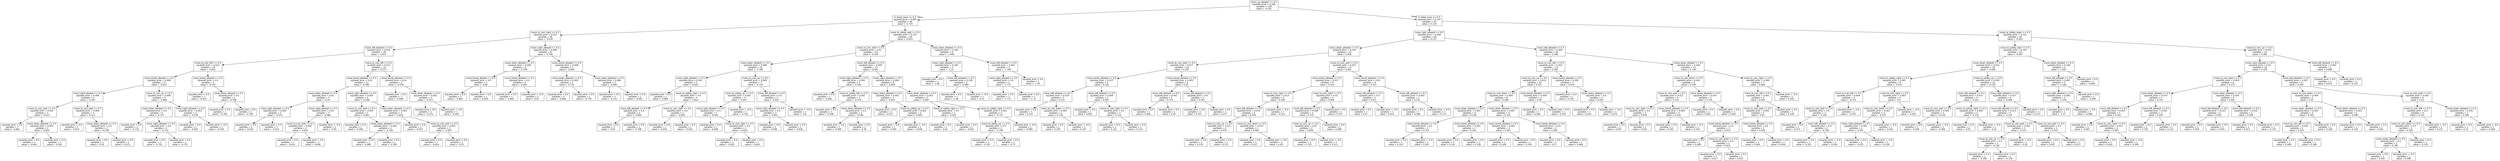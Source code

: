 digraph Tree {
node [shape=box, fontname="helvetica"] ;
edge [fontname="helvetica"] ;
0 [label="move_up_allowed <= 0.5\nsquared_error = 0.296\nsamples = 159\nvalue = -0.235"] ;
1 [label="in_blast_zone <= 0.5\nsquared_error = 0.081\nsamples = 66\nvalue = -0.733"] ;
0 -> 1 [labeldistance=2.5, labelangle=45, headlabel="True"] ;
2 [label="move_to_coin_right <= 0.5\nsquared_error = 0.014\nsamples = 36\nvalue = -0.634"] ;
1 -> 2 ;
3 [label="move_left_allowed <= 0.5\nsquared_error = 0.014\nsamples = 28\nvalue = -0.613"] ;
2 -> 3 ;
4 [label="move_to_coin_left <= 0.5\nsquared_error = 0.012\nsamples = 14\nvalue = -0.652"] ;
3 -> 4 ;
5 [label="move_bomb_allowed <= 0.5\nsquared_error = 0.008\nsamples = 11\nvalue = -0.613"] ;
4 -> 5 ;
6 [label="move_right_allowed <= 0.5\nsquared_error = 0.006\nsamples = 6\nvalue = -0.567"] ;
5 -> 6 ;
7 [label="move_to_coin_wait <= 0.5\nsquared_error = 0.002\nsamples = 3\nvalue = -0.623"] ;
6 -> 7 ;
8 [label="squared_error = 0.0\nsamples = 1\nvalue = -0.665"] ;
7 -> 8 ;
9 [label="move_down_allowed <= 0.5\nsquared_error = 0.002\nsamples = 2\nvalue = -0.602"] ;
7 -> 9 ;
10 [label="squared_error = 0.0\nsamples = 1\nvalue = -0.644"] ;
9 -> 10 ;
11 [label="squared_error = 0.0\nsamples = 1\nvalue = -0.561"] ;
9 -> 11 ;
12 [label="move_to_coin_wait <= 0.5\nsquared_error = 0.004\nsamples = 3\nvalue = -0.511"] ;
6 -> 12 ;
13 [label="squared_error = 0.0\nsamples = 1\nvalue = -0.423"] ;
12 -> 13 ;
14 [label="move_down_allowed <= 0.5\nsquared_error = 0.0\nsamples = 2\nvalue = -0.556"] ;
12 -> 14 ;
15 [label="squared_error = 0.0\nsamples = 1\nvalue = -0.54"] ;
14 -> 15 ;
16 [label="squared_error = 0.0\nsamples = 1\nvalue = -0.571"] ;
14 -> 16 ;
17 [label="move_to_coin_up <= 0.5\nsquared_error = 0.006\nsamples = 5\nvalue = -0.668"] ;
5 -> 17 ;
18 [label="move_down_allowed <= 0.5\nsquared_error = 0.0\nsamples = 3\nvalue = -0.727"] ;
17 -> 18 ;
19 [label="squared_error = 0.0\nsamples = 1\nvalue = -0.716"] ;
18 -> 19 ;
20 [label="move_right_allowed <= 0.5\nsquared_error = 0.0\nsamples = 2\nvalue = -0.733"] ;
18 -> 20 ;
21 [label="squared_error = 0.0\nsamples = 1\nvalue = -0.735"] ;
20 -> 21 ;
22 [label="squared_error = 0.0\nsamples = 1\nvalue = -0.731"] ;
20 -> 22 ;
23 [label="move_right_allowed <= 0.5\nsquared_error = 0.001\nsamples = 2\nvalue = -0.578"] ;
17 -> 23 ;
24 [label="squared_error = 0.0\nsamples = 1\nvalue = -0.603"] ;
23 -> 24 ;
25 [label="squared_error = -0.0\nsamples = 1\nvalue = -0.554"] ;
23 -> 25 ;
26 [label="move_bomb_allowed <= 0.5\nsquared_error = 0.0\nsamples = 3\nvalue = -0.797"] ;
4 -> 26 ;
27 [label="squared_error = 0.0\nsamples = 1\nvalue = -0.814"] ;
26 -> 27 ;
28 [label="move_down_allowed <= 0.5\nsquared_error = 0.0\nsamples = 2\nvalue = -0.788"] ;
26 -> 28 ;
29 [label="squared_error = 0.0\nsamples = 1\nvalue = -0.782"] ;
28 -> 29 ;
30 [label="squared_error = 0.0\nsamples = 1\nvalue = -0.794"] ;
28 -> 30 ;
31 [label="move_to_coin_left <= 0.5\nsquared_error = 0.013\nsamples = 14\nvalue = -0.573"] ;
3 -> 31 ;
32 [label="move_bomb_allowed <= 0.5\nsquared_error = 0.01\nsamples = 11\nvalue = -0.599"] ;
31 -> 32 ;
33 [label="move_down_allowed <= 0.5\nsquared_error = 0.01\nsamples = 5\nvalue = -0.54"] ;
32 -> 33 ;
34 [label="move_right_allowed <= 0.5\nsquared_error = 0.002\nsamples = 2\nvalue = -0.472"] ;
33 -> 34 ;
35 [label="squared_error = 0.0\nsamples = 1\nvalue = -0.422"] ;
34 -> 35 ;
36 [label="squared_error = 0.0\nsamples = 1\nvalue = -0.522"] ;
34 -> 36 ;
37 [label="move_right_allowed <= 0.5\nsquared_error = 0.01\nsamples = 3\nvalue = -0.586"] ;
33 -> 37 ;
38 [label="move_to_coin_wait <= 0.5\nsquared_error = 0.002\nsamples = 2\nvalue = -0.654"] ;
37 -> 38 ;
39 [label="squared_error = 0.0\nsamples = 1\nvalue = -0.612"] ;
38 -> 39 ;
40 [label="squared_error = 0.0\nsamples = 1\nvalue = -0.696"] ;
38 -> 40 ;
41 [label="squared_error = -0.0\nsamples = 1\nvalue = -0.45"] ;
37 -> 41 ;
42 [label="move_right_allowed <= 0.5\nsquared_error = 0.005\nsamples = 6\nvalue = -0.648"] ;
32 -> 42 ;
43 [label="move_to_coin_wait <= 0.5\nsquared_error = 0.005\nsamples = 3\nvalue = -0.681"] ;
42 -> 43 ;
44 [label="squared_error = 0.0\nsamples = 1\nvalue = -0.592"] ;
43 -> 44 ;
45 [label="move_down_allowed <= 0.5\nsquared_error = 0.002\nsamples = 2\nvalue = -0.726"] ;
43 -> 45 ;
46 [label="squared_error = 0.0\nsamples = 1\nvalue = -0.683"] ;
45 -> 46 ;
47 [label="squared_error = 0.0\nsamples = 1\nvalue = -0.769"] ;
45 -> 47 ;
48 [label="move_down_allowed <= 0.5\nsquared_error = 0.003\nsamples = 3\nvalue = -0.616"] ;
42 -> 48 ;
49 [label="squared_error = 0.0\nsamples = 1\nvalue = -0.673"] ;
48 -> 49 ;
50 [label="move_to_coin_wait <= 0.5\nsquared_error = 0.001\nsamples = 2\nvalue = -0.587"] ;
48 -> 50 ;
51 [label="squared_error = 0.0\nsamples = 1\nvalue = -0.624"] ;
50 -> 51 ;
52 [label="squared_error = 0.0\nsamples = 1\nvalue = -0.55"] ;
50 -> 52 ;
53 [label="move_bomb_allowed <= 0.5\nsquared_error = 0.01\nsamples = 3\nvalue = -0.478"] ;
31 -> 53 ;
54 [label="squared_error = 0.0\nsamples = 1\nvalue = -0.608"] ;
53 -> 54 ;
55 [label="move_down_allowed <= 0.5\nsquared_error = 0.002\nsamples = 2\nvalue = -0.413"] ;
53 -> 55 ;
56 [label="squared_error = 0.0\nsamples = 1\nvalue = -0.372"] ;
55 -> 56 ;
57 [label="squared_error = -0.0\nsamples = 1\nvalue = -0.454"] ;
55 -> 57 ;
58 [label="move_right_allowed <= 0.5\nsquared_error = 0.008\nsamples = 8\nvalue = -0.706"] ;
2 -> 58 ;
59 [label="move_down_allowed <= 0.5\nsquared_error = 0.006\nsamples = 4\nvalue = -0.744"] ;
58 -> 59 ;
60 [label="move_bomb_allowed <= 0.5\nsquared_error = 0.0\nsamples = 2\nvalue = -0.82"] ;
59 -> 60 ;
61 [label="squared_error = 0.0\nsamples = 1\nvalue = -0.805"] ;
60 -> 61 ;
62 [label="squared_error = 0.0\nsamples = 1\nvalue = -0.835"] ;
60 -> 62 ;
63 [label="move_bomb_allowed <= 0.5\nsquared_error = 0.0\nsamples = 2\nvalue = -0.667"] ;
59 -> 63 ;
64 [label="squared_error = 0.0\nsamples = 1\nvalue = -0.664"] ;
63 -> 64 ;
65 [label="squared_error = -0.0\nsamples = 1\nvalue = -0.67"] ;
63 -> 65 ;
66 [label="move_bomb_allowed <= 0.5\nsquared_error = 0.008\nsamples = 4\nvalue = -0.669"] ;
58 -> 66 ;
67 [label="move_down_allowed <= 0.5\nsquared_error = 0.002\nsamples = 2\nvalue = -0.731"] ;
66 -> 67 ;
68 [label="squared_error = 0.0\nsamples = 1\nvalue = -0.684"] ;
67 -> 68 ;
69 [label="squared_error = 0.0\nsamples = 1\nvalue = -0.778"] ;
67 -> 69 ;
70 [label="move_down_allowed <= 0.5\nsquared_error = 0.006\nsamples = 2\nvalue = -0.606"] ;
66 -> 70 ;
71 [label="squared_error = 0.0\nsamples = 1\nvalue = -0.531"] ;
70 -> 71 ;
72 [label="squared_error = 0.0\nsamples = 1\nvalue = -0.681"] ;
70 -> 72 ;
73 [label="move_to_safety_wait <= 0.5\nsquared_error = 0.135\nsamples = 30\nvalue = -0.853"] ;
1 -> 73 ;
74 [label="move_to_coin_wait <= 0.5\nsquared_error = 0.01\nsamples = 24\nvalue = -0.704"] ;
73 -> 74 ;
75 [label="move_down_allowed <= 0.5\nsquared_error = 0.008\nsamples = 12\nvalue = -0.766"] ;
74 -> 75 ;
76 [label="move_right_allowed <= 0.5\nsquared_error = 0.001\nsamples = 5\nvalue = -0.825"] ;
75 -> 76 ;
77 [label="squared_error = 0.0\nsamples = 1\nvalue = -0.866"] ;
76 -> 77 ;
78 [label="move_to_safety_right <= 0.5\nsquared_error = 0.0\nsamples = 4\nvalue = -0.814"] ;
76 -> 78 ;
79 [label="move_left_allowed <= 0.5\nsquared_error = 0.0\nsamples = 2\nvalue = -0.804"] ;
78 -> 79 ;
80 [label="squared_error = 0.0\nsamples = 1\nvalue = -0.81"] ;
79 -> 80 ;
81 [label="squared_error = 0.0\nsamples = 1\nvalue = -0.798"] ;
79 -> 81 ;
82 [label="move_to_coin_right <= 0.5\nsquared_error = 0.0\nsamples = 2\nvalue = -0.825"] ;
78 -> 82 ;
83 [label="squared_error = 0.0\nsamples = 1\nvalue = -0.834"] ;
82 -> 83 ;
84 [label="squared_error = 0.0\nsamples = 1\nvalue = -0.815"] ;
82 -> 84 ;
85 [label="move_to_coin_up <= 0.5\nsquared_error = 0.009\nsamples = 7\nvalue = -0.724"] ;
75 -> 85 ;
86 [label="move_to_safety_up <= 0.5\nsquared_error = 0.002\nsamples = 4\nvalue = -0.647"] ;
85 -> 86 ;
87 [label="move_right_allowed <= 0.5\nsquared_error = 0.0\nsamples = 3\nvalue = -0.624"] ;
86 -> 87 ;
88 [label="squared_error = 0.0\nsamples = 1\nvalue = -0.606"] ;
87 -> 88 ;
89 [label="move_to_coin_right <= 0.5\nsquared_error = 0.0\nsamples = 2\nvalue = -0.633"] ;
87 -> 89 ;
90 [label="squared_error = 0.0\nsamples = 1\nvalue = -0.625"] ;
89 -> 90 ;
91 [label="squared_error = 0.0\nsamples = 1\nvalue = -0.641"] ;
89 -> 91 ;
92 [label="squared_error = -0.0\nsamples = 1\nvalue = -0.714"] ;
86 -> 92 ;
93 [label="move_left_allowed <= 0.5\nsquared_error = 0.0\nsamples = 3\nvalue = -0.827"] ;
85 -> 93 ;
94 [label="move_right_allowed <= 0.5\nsquared_error = 0.0\nsamples = 2\nvalue = -0.841"] ;
93 -> 94 ;
95 [label="squared_error = 0.0\nsamples = 1\nvalue = -0.846"] ;
94 -> 95 ;
96 [label="squared_error = 0.0\nsamples = 1\nvalue = -0.836"] ;
94 -> 96 ;
97 [label="squared_error = -0.0\nsamples = 1\nvalue = -0.8"] ;
93 -> 97 ;
98 [label="move_left_allowed <= 0.5\nsquared_error = 0.004\nsamples = 12\nvalue = -0.641"] ;
74 -> 98 ;
99 [label="move_right_allowed <= 0.5\nsquared_error = 0.001\nsamples = 4\nvalue = -0.595"] ;
98 -> 99 ;
100 [label="squared_error = 0.0\nsamples = 1\nvalue = -0.646"] ;
99 -> 100 ;
101 [label="move_to_safety_left <= 0.5\nsquared_error = 0.001\nsamples = 3\nvalue = -0.579"] ;
99 -> 101 ;
102 [label="squared_error = 0.0\nsamples = 1\nvalue = -0.548"] ;
101 -> 102 ;
103 [label="move_down_allowed <= 0.5\nsquared_error = 0.0\nsamples = 2\nvalue = -0.594"] ;
101 -> 103 ;
104 [label="squared_error = 0.0\nsamples = 1\nvalue = -0.609"] ;
103 -> 104 ;
105 [label="squared_error = 0.0\nsamples = 1\nvalue = -0.58"] ;
103 -> 105 ;
106 [label="move_right_allowed <= 0.5\nsquared_error = 0.004\nsamples = 8\nvalue = -0.664"] ;
98 -> 106 ;
107 [label="move_down_allowed <= 0.5\nsquared_error = 0.002\nsamples = 3\nvalue = -0.627"] ;
106 -> 107 ;
108 [label="squared_error = 0.0\nsamples = 1\nvalue = -0.671"] ;
107 -> 108 ;
109 [label="move_to_safety_up <= 0.5\nsquared_error = 0.002\nsamples = 2\nvalue = -0.605"] ;
107 -> 109 ;
110 [label="squared_error = 0.0\nsamples = 1\nvalue = -0.564"] ;
109 -> 110 ;
111 [label="squared_error = -0.0\nsamples = 1\nvalue = -0.646"] ;
109 -> 111 ;
112 [label="move_down_allowed <= 0.5\nsquared_error = 0.003\nsamples = 5\nvalue = -0.687"] ;
106 -> 112 ;
113 [label="move_to_safety_right <= 0.5\nsquared_error = 0.0\nsamples = 2\nvalue = -0.625"] ;
112 -> 113 ;
114 [label="squared_error = 0.0\nsamples = 1\nvalue = -0.61"] ;
113 -> 114 ;
115 [label="squared_error = 0.0\nsamples = 1\nvalue = -0.641"] ;
113 -> 115 ;
116 [label="move_to_safety_right <= 0.5\nsquared_error = 0.001\nsamples = 3\nvalue = -0.727"] ;
112 -> 116 ;
117 [label="move_to_safety_up <= 0.5\nsquared_error = 0.0\nsamples = 2\nvalue = -0.749"] ;
116 -> 117 ;
118 [label="squared_error = 0.0\nsamples = 1\nvalue = -0.767"] ;
117 -> 118 ;
119 [label="squared_error = 0.0\nsamples = 1\nvalue = -0.73"] ;
117 -> 119 ;
120 [label="squared_error = -0.0\nsamples = 1\nvalue = -0.685"] ;
116 -> 120 ;
121 [label="move_down_allowed <= 0.5\nsquared_error = 0.192\nsamples = 6\nvalue = -1.449"] ;
73 -> 121 ;
122 [label="move_right_allowed <= 0.5\nsquared_error = 0.205\nsamples = 3\nvalue = -1.15"] ;
121 -> 122 ;
123 [label="squared_error = 0.0\nsamples = 1\nvalue = -1.48"] ;
122 -> 123 ;
124 [label="move_left_allowed <= 0.5\nsquared_error = 0.226\nsamples = 2\nvalue = -0.985"] ;
122 -> 124 ;
125 [label="squared_error = 0.0\nsamples = 1\nvalue = -1.46"] ;
124 -> 125 ;
126 [label="squared_error = -0.0\nsamples = 1\nvalue = -0.51"] ;
124 -> 126 ;
127 [label="move_left_allowed <= 0.5\nsquared_error = 0.001\nsamples = 3\nvalue = -1.748"] ;
121 -> 127 ;
128 [label="move_right_allowed <= 0.5\nsquared_error = 0.0\nsamples = 2\nvalue = -1.731"] ;
127 -> 128 ;
129 [label="squared_error = 0.0\nsamples = 1\nvalue = -1.713"] ;
128 -> 129 ;
130 [label="squared_error = 0.0\nsamples = 1\nvalue = -1.75"] ;
128 -> 130 ;
131 [label="squared_error = 0.0\nsamples = 1\nvalue = -1.78"] ;
127 -> 131 ;
132 [label="in_blast_zone <= 0.5\nsquared_error = 0.147\nsamples = 93\nvalue = 0.119"] ;
0 -> 132 [labeldistance=2.5, labelangle=-45, headlabel="False"] ;
133 [label="move_right_allowed <= 0.5\nsquared_error = 0.038\nsamples = 49\nvalue = 0.272"] ;
132 -> 133 ;
134 [label="move_down_allowed <= 0.5\nsquared_error = 0.034\nsamples = 23\nvalue = 0.358"] ;
133 -> 134 ;
135 [label="move_to_coin_wait <= 0.5\nsquared_error = 0.017\nsamples = 10\nvalue = 0.225"] ;
134 -> 135 ;
136 [label="move_bomb_allowed <= 0.5\nsquared_error = 0.017\nsamples = 6\nvalue = 0.162"] ;
135 -> 136 ;
137 [label="move_left_allowed <= 0.5\nsquared_error = 0.019\nsamples = 3\nvalue = 0.233"] ;
136 -> 137 ;
138 [label="squared_error = 0.0\nsamples = 1\nvalue = 0.427"] ;
137 -> 138 ;
139 [label="move_to_coin_down <= 0.5\nsquared_error = 0.001\nsamples = 2\nvalue = 0.136"] ;
137 -> 139 ;
140 [label="squared_error = 0.0\nsamples = 1\nvalue = 0.105"] ;
139 -> 140 ;
141 [label="squared_error = -0.0\nsamples = 1\nvalue = 0.167"] ;
139 -> 141 ;
142 [label="move_left_allowed <= 0.5\nsquared_error = 0.004\nsamples = 3\nvalue = 0.092"] ;
136 -> 142 ;
143 [label="squared_error = 0.0\nsamples = 1\nvalue = 0.005"] ;
142 -> 143 ;
144 [label="move_to_coin_right <= 0.5\nsquared_error = 0.0\nsamples = 2\nvalue = 0.135"] ;
142 -> 144 ;
145 [label="squared_error = 0.0\nsamples = 1\nvalue = 0.151"] ;
144 -> 145 ;
146 [label="squared_error = 0.0\nsamples = 1\nvalue = 0.119"] ;
144 -> 146 ;
147 [label="move_bomb_allowed <= 0.5\nsquared_error = 0.003\nsamples = 4\nvalue = 0.32"] ;
135 -> 147 ;
148 [label="move_left_allowed <= 0.5\nsquared_error = 0.001\nsamples = 2\nvalue = 0.373"] ;
147 -> 148 ;
149 [label="squared_error = 0.0\nsamples = 1\nvalue = 0.406"] ;
148 -> 149 ;
150 [label="squared_error = 0.0\nsamples = 1\nvalue = 0.34"] ;
148 -> 150 ;
151 [label="move_left_allowed <= 0.5\nsquared_error = 0.0\nsamples = 2\nvalue = 0.267"] ;
147 -> 151 ;
152 [label="squared_error = 0.0\nsamples = 1\nvalue = 0.257"] ;
151 -> 152 ;
153 [label="squared_error = 0.0\nsamples = 1\nvalue = 0.277"] ;
151 -> 153 ;
154 [label="move_to_coin_wait <= 0.5\nsquared_error = 0.023\nsamples = 13\nvalue = 0.461"] ;
134 -> 154 ;
155 [label="move_bomb_allowed <= 0.5\nsquared_error = 0.017\nsamples = 9\nvalue = 0.523"] ;
154 -> 155 ;
156 [label="move_to_coin_right <= 0.5\nsquared_error = 0.013\nsamples = 5\nvalue = 0.456"] ;
155 -> 156 ;
157 [label="move_left_allowed <= 0.5\nsquared_error = 0.014\nsamples = 4\nvalue = 0.439"] ;
156 -> 157 ;
158 [label="move_to_coin_up <= 0.5\nsquared_error = 0.011\nsamples = 2\nvalue = 0.475"] ;
157 -> 158 ;
159 [label="squared_error = 0.0\nsamples = 1\nvalue = 0.579"] ;
158 -> 159 ;
160 [label="squared_error = 0.0\nsamples = 1\nvalue = 0.371"] ;
158 -> 160 ;
161 [label="move_to_coin_down <= 0.5\nsquared_error = 0.015\nsamples = 2\nvalue = 0.403"] ;
157 -> 161 ;
162 [label="squared_error = 0.0\nsamples = 1\nvalue = 0.527"] ;
161 -> 162 ;
163 [label="squared_error = -0.0\nsamples = 1\nvalue = 0.28"] ;
161 -> 163 ;
164 [label="squared_error = -0.0\nsamples = 1\nvalue = 0.523"] ;
156 -> 164 ;
165 [label="move_to_coin_right <= 0.5\nsquared_error = 0.01\nsamples = 4\nvalue = 0.606"] ;
155 -> 165 ;
166 [label="move_left_allowed <= 0.5\nsquared_error = 0.009\nsamples = 3\nvalue = 0.572"] ;
165 -> 166 ;
167 [label="move_to_coin_up <= 0.5\nsquared_error = 0.01\nsamples = 2\nvalue = 0.609"] ;
166 -> 167 ;
168 [label="squared_error = 0.0\nsamples = 1\nvalue = 0.707"] ;
167 -> 168 ;
169 [label="squared_error = -0.0\nsamples = 1\nvalue = 0.511"] ;
167 -> 169 ;
170 [label="squared_error = 0.0\nsamples = 1\nvalue = 0.498"] ;
166 -> 170 ;
171 [label="squared_error = 0.0\nsamples = 1\nvalue = 0.707"] ;
165 -> 171 ;
172 [label="move_bomb_allowed <= 0.5\nsquared_error = 0.01\nsamples = 4\nvalue = 0.321"] ;
154 -> 172 ;
173 [label="move_left_allowed <= 0.5\nsquared_error = 0.0\nsamples = 2\nvalue = 0.411"] ;
172 -> 173 ;
174 [label="squared_error = 0.0\nsamples = 1\nvalue = 0.41"] ;
173 -> 174 ;
175 [label="squared_error = -0.0\nsamples = 1\nvalue = 0.412"] ;
173 -> 175 ;
176 [label="move_left_allowed <= 0.5\nsquared_error = 0.003\nsamples = 2\nvalue = 0.231"] ;
172 -> 176 ;
177 [label="squared_error = 0.0\nsamples = 1\nvalue = 0.289"] ;
176 -> 177 ;
178 [label="squared_error = -0.0\nsamples = 1\nvalue = 0.173"] ;
176 -> 178 ;
179 [label="move_left_allowed <= 0.5\nsquared_error = 0.028\nsamples = 26\nvalue = 0.196"] ;
133 -> 179 ;
180 [label="move_to_coin_left <= 0.5\nsquared_error = 0.022\nsamples = 13\nvalue = 0.265"] ;
179 -> 180 ;
181 [label="move_to_coin_up <= 0.5\nsquared_error = 0.014\nsamples = 10\nvalue = 0.321"] ;
180 -> 181 ;
182 [label="move_to_coin_down <= 0.5\nsquared_error = 0.009\nsamples = 8\nvalue = 0.286"] ;
181 -> 182 ;
183 [label="move_down_allowed <= 0.5\nsquared_error = 0.007\nsamples = 4\nvalue = 0.238"] ;
182 -> 183 ;
184 [label="move_bomb_allowed <= 0.5\nsquared_error = 0.0\nsamples = 2\nvalue = 0.314"] ;
183 -> 184 ;
185 [label="squared_error = 0.0\nsamples = 1\nvalue = 0.332"] ;
184 -> 185 ;
186 [label="squared_error = -0.0\nsamples = 1\nvalue = 0.297"] ;
184 -> 186 ;
187 [label="move_bomb_allowed <= 0.5\nsquared_error = 0.001\nsamples = 2\nvalue = 0.161"] ;
183 -> 187 ;
188 [label="squared_error = 0.0\nsamples = 1\nvalue = 0.193"] ;
187 -> 188 ;
189 [label="squared_error = 0.0\nsamples = 1\nvalue = 0.128"] ;
187 -> 189 ;
190 [label="move_down_allowed <= 0.5\nsquared_error = 0.007\nsamples = 4\nvalue = 0.335"] ;
182 -> 190 ;
191 [label="move_bomb_allowed <= 0.5\nsquared_error = 0.002\nsamples = 2\nvalue = 0.301"] ;
190 -> 191 ;
192 [label="squared_error = 0.0\nsamples = 1\nvalue = 0.349"] ;
191 -> 192 ;
193 [label="squared_error = 0.0\nsamples = 1\nvalue = 0.254"] ;
191 -> 193 ;
194 [label="move_bomb_allowed <= 0.5\nsquared_error = 0.01\nsamples = 2\nvalue = 0.369"] ;
190 -> 194 ;
195 [label="squared_error = 0.0\nsamples = 1\nvalue = 0.27"] ;
194 -> 195 ;
196 [label="squared_error = 0.0\nsamples = 1\nvalue = 0.468"] ;
194 -> 196 ;
197 [label="move_bomb_allowed <= 0.5\nsquared_error = 0.009\nsamples = 2\nvalue = 0.46"] ;
181 -> 197 ;
198 [label="squared_error = 0.0\nsamples = 1\nvalue = 0.366"] ;
197 -> 198 ;
199 [label="squared_error = 0.0\nsamples = 1\nvalue = 0.554"] ;
197 -> 199 ;
200 [label="move_bomb_allowed <= 0.5\nsquared_error = 0.002\nsamples = 3\nvalue = 0.079"] ;
180 -> 200 ;
201 [label="squared_error = 0.0\nsamples = 1\nvalue = 0.128"] ;
200 -> 201 ;
202 [label="move_down_allowed <= 0.5\nsquared_error = 0.0\nsamples = 2\nvalue = 0.054"] ;
200 -> 202 ;
203 [label="squared_error = 0.0\nsamples = 1\nvalue = 0.033"] ;
202 -> 203 ;
204 [label="squared_error = -0.0\nsamples = 1\nvalue = 0.075"] ;
202 -> 204 ;
205 [label="move_down_allowed <= 0.5\nsquared_error = 0.026\nsamples = 13\nvalue = 0.128"] ;
179 -> 205 ;
206 [label="move_to_coin_down <= 0.5\nsquared_error = 0.041\nsamples = 6\nvalue = 0.199"] ;
205 -> 206 ;
207 [label="move_to_coin_wait <= 0.5\nsquared_error = 0.011\nsamples = 4\nvalue = 0.131"] ;
206 -> 207 ;
208 [label="move_to_coin_right <= 0.5\nsquared_error = 0.0\nsamples = 2\nvalue = 0.039"] ;
207 -> 208 ;
209 [label="squared_error = 0.0\nsamples = 1\nvalue = 0.047"] ;
208 -> 209 ;
210 [label="squared_error = 0.0\nsamples = 1\nvalue = 0.031"] ;
208 -> 210 ;
211 [label="move_bomb_allowed <= 0.5\nsquared_error = 0.005\nsamples = 2\nvalue = 0.224"] ;
207 -> 211 ;
212 [label="squared_error = 0.0\nsamples = 1\nvalue = 0.291"] ;
211 -> 212 ;
213 [label="squared_error = -0.0\nsamples = 1\nvalue = 0.156"] ;
211 -> 213 ;
214 [label="move_bomb_allowed <= 0.5\nsquared_error = 0.074\nsamples = 2\nvalue = 0.335"] ;
206 -> 214 ;
215 [label="squared_error = 0.0\nsamples = 1\nvalue = 0.062"] ;
214 -> 215 ;
216 [label="squared_error = 0.0\nsamples = 1\nvalue = 0.607"] ;
214 -> 216 ;
217 [label="move_to_coin_right <= 0.5\nsquared_error = 0.004\nsamples = 7\nvalue = 0.066"] ;
205 -> 217 ;
218 [label="move_to_coin_left <= 0.5\nsquared_error = 0.001\nsamples = 6\nvalue = 0.043"] ;
217 -> 218 ;
219 [label="move_to_coin_wait <= 0.5\nsquared_error = 0.001\nsamples = 5\nvalue = 0.03"] ;
218 -> 219 ;
220 [label="move_bomb_allowed <= 0.5\nsquared_error = 0.0\nsamples = 3\nvalue = 0.013"] ;
219 -> 220 ;
221 [label="squared_error = 0.0\nsamples = 1\nvalue = 0.008"] ;
220 -> 221 ;
222 [label="move_to_coin_down <= 0.5\nsquared_error = 0.0\nsamples = 2\nvalue = 0.015"] ;
220 -> 222 ;
223 [label="squared_error = 0.0\nsamples = 1\nvalue = 0.017"] ;
222 -> 223 ;
224 [label="squared_error = 0.0\nsamples = 1\nvalue = 0.013"] ;
222 -> 224 ;
225 [label="move_bomb_allowed <= 0.5\nsquared_error = 0.0\nsamples = 2\nvalue = 0.056"] ;
219 -> 225 ;
226 [label="squared_error = 0.0\nsamples = 1\nvalue = 0.069"] ;
225 -> 226 ;
227 [label="squared_error = 0.0\nsamples = 1\nvalue = 0.044"] ;
225 -> 227 ;
228 [label="squared_error = 0.0\nsamples = 1\nvalue = 0.109"] ;
218 -> 228 ;
229 [label="squared_error = -0.0\nsamples = 1\nvalue = 0.204"] ;
217 -> 229 ;
230 [label="move_to_safety_down <= 0.5\nsquared_error = 0.214\nsamples = 44\nvalue = -0.052"] ;
132 -> 230 ;
231 [label="move_to_safety_wait <= 0.5\nsquared_error = 0.144\nsamples = 22\nvalue = -0.407"] ;
230 -> 231 ;
232 [label="move_down_allowed <= 0.5\nsquared_error = 0.042\nsamples = 18\nvalue = -0.266"] ;
231 -> 232 ;
233 [label="move_to_safety_right <= 0.5\nsquared_error = 0.007\nsamples = 8\nvalue = -0.437"] ;
232 -> 233 ;
234 [label="move_to_coin_left <= 0.5\nsquared_error = 0.004\nsamples = 4\nvalue = -0.375"] ;
233 -> 234 ;
235 [label="move_to_coin_wait <= 0.5\nsquared_error = 0.0\nsamples = 3\nvalue = -0.342"] ;
234 -> 235 ;
236 [label="squared_error = 0.0\nsamples = 1\nvalue = -0.313"] ;
235 -> 236 ;
237 [label="move_left_allowed <= 0.5\nsquared_error = 0.0\nsamples = 2\nvalue = -0.356"] ;
235 -> 237 ;
238 [label="squared_error = 0.0\nsamples = 1\nvalue = -0.351"] ;
237 -> 238 ;
239 [label="squared_error = -0.0\nsamples = 1\nvalue = -0.362"] ;
237 -> 239 ;
240 [label="squared_error = -0.0\nsamples = 1\nvalue = -0.475"] ;
234 -> 240 ;
241 [label="move_to_coin_right <= 0.5\nsquared_error = 0.003\nsamples = 4\nvalue = -0.5"] ;
233 -> 241 ;
242 [label="move_to_coin_down <= 0.5\nsquared_error = 0.001\nsamples = 3\nvalue = -0.525"] ;
241 -> 242 ;
243 [label="move_right_allowed <= 0.5\nsquared_error = 0.001\nsamples = 2\nvalue = -0.507"] ;
242 -> 243 ;
244 [label="squared_error = 0.0\nsamples = 1\nvalue = -0.475"] ;
243 -> 244 ;
245 [label="squared_error = -0.0\nsamples = 1\nvalue = -0.539"] ;
243 -> 245 ;
246 [label="squared_error = -0.0\nsamples = 1\nvalue = -0.561"] ;
242 -> 246 ;
247 [label="squared_error = -0.0\nsamples = 1\nvalue = -0.425"] ;
241 -> 247 ;
248 [label="move_to_safety_up <= 0.5\nsquared_error = 0.028\nsamples = 10\nvalue = -0.129"] ;
232 -> 248 ;
249 [label="move_left_allowed <= 0.5\nsquared_error = 0.015\nsamples = 4\nvalue = -0.221"] ;
248 -> 249 ;
250 [label="move_to_coin_wait <= 0.5\nsquared_error = 0.002\nsamples = 2\nvalue = -0.318"] ;
249 -> 250 ;
251 [label="squared_error = 0.0\nsamples = 1\nvalue = -0.269"] ;
250 -> 251 ;
252 [label="squared_error = -0.0\nsamples = 1\nvalue = -0.366"] ;
250 -> 252 ;
253 [label="move_to_safety_right <= 0.5\nsquared_error = 0.009\nsamples = 2\nvalue = -0.125"] ;
249 -> 253 ;
254 [label="squared_error = 0.0\nsamples = 1\nvalue = -0.03"] ;
253 -> 254 ;
255 [label="squared_error = -0.0\nsamples = 1\nvalue = -0.22"] ;
253 -> 255 ;
256 [label="move_right_allowed <= 0.5\nsquared_error = 0.027\nsamples = 6\nvalue = -0.068"] ;
248 -> 256 ;
257 [label="move_left_allowed <= 0.5\nsquared_error = 0.013\nsamples = 5\nvalue = -0.124"] ;
256 -> 257 ;
258 [label="move_to_coin_wait <= 0.5\nsquared_error = 0.001\nsamples = 3\nvalue = -0.215"] ;
257 -> 258 ;
259 [label="move_to_coin_up <= 0.5\nsquared_error = 0.0\nsamples = 2\nvalue = -0.192"] ;
258 -> 259 ;
260 [label="squared_error = 0.0\nsamples = 1\nvalue = -0.206"] ;
259 -> 260 ;
261 [label="squared_error = 0.0\nsamples = 1\nvalue = -0.179"] ;
259 -> 261 ;
262 [label="squared_error = -0.0\nsamples = 1\nvalue = -0.26"] ;
258 -> 262 ;
263 [label="move_to_coin_wait <= 0.5\nsquared_error = 0.0\nsamples = 2\nvalue = 0.012"] ;
257 -> 263 ;
264 [label="squared_error = 0.0\nsamples = 1\nvalue = 0.007"] ;
263 -> 264 ;
265 [label="squared_error = 0.0\nsamples = 1\nvalue = 0.017"] ;
263 -> 265 ;
266 [label="squared_error = 0.0\nsamples = 1\nvalue = 0.213"] ;
256 -> 266 ;
267 [label="move_down_allowed <= 0.5\nsquared_error = 0.108\nsamples = 4\nvalue = -1.042"] ;
231 -> 267 ;
268 [label="move_left_allowed <= 0.5\nsquared_error = 0.081\nsamples = 3\nvalue = -1.168"] ;
267 -> 268 ;
269 [label="move_right_allowed <= 0.5\nsquared_error = 0.085\nsamples = 2\nvalue = -1.278"] ;
268 -> 269 ;
270 [label="squared_error = 0.0\nsamples = 1\nvalue = -1.57"] ;
269 -> 270 ;
271 [label="squared_error = -0.0\nsamples = 1\nvalue = -0.986"] ;
269 -> 271 ;
272 [label="squared_error = 0.0\nsamples = 1\nvalue = -0.949"] ;
268 -> 272 ;
273 [label="squared_error = 0.0\nsamples = 1\nvalue = -0.665"] ;
267 -> 273 ;
274 [label="move_to_coin_up <= 0.5\nsquared_error = 0.032\nsamples = 22\nvalue = 0.304"] ;
230 -> 274 ;
275 [label="move_right_allowed <= 0.5\nsquared_error = 0.03\nsamples = 20\nvalue = 0.324"] ;
274 -> 275 ;
276 [label="move_to_coin_wait <= 0.5\nsquared_error = 0.054\nsamples = 9\nvalue = 0.373"] ;
275 -> 276 ;
277 [label="move_down_allowed <= 0.5\nsquared_error = 0.073\nsamples = 5\nvalue = 0.351"] ;
276 -> 277 ;
278 [label="move_left_allowed <= 0.5\nsquared_error = 0.055\nsamples = 3\nvalue = 0.301"] ;
277 -> 278 ;
279 [label="squared_error = 0.0\nsamples = 1\nvalue = -0.007"] ;
278 -> 279 ;
280 [label="move_to_coin_right <= 0.5\nsquared_error = 0.011\nsamples = 2\nvalue = 0.455"] ;
278 -> 280 ;
281 [label="squared_error = 0.0\nsamples = 1\nvalue = 0.562"] ;
280 -> 281 ;
282 [label="squared_error = -0.0\nsamples = 1\nvalue = 0.349"] ;
280 -> 282 ;
283 [label="move_left_allowed <= 0.5\nsquared_error = 0.091\nsamples = 2\nvalue = 0.425"] ;
277 -> 283 ;
284 [label="squared_error = 0.0\nsamples = 1\nvalue = 0.728"] ;
283 -> 284 ;
285 [label="squared_error = 0.0\nsamples = 1\nvalue = 0.123"] ;
283 -> 285 ;
286 [label="move_down_allowed <= 0.5\nsquared_error = 0.029\nsamples = 4\nvalue = 0.401"] ;
276 -> 286 ;
287 [label="move_left_allowed <= 0.5\nsquared_error = 0.023\nsamples = 2\nvalue = 0.505"] ;
286 -> 287 ;
288 [label="squared_error = 0.0\nsamples = 1\nvalue = 0.354"] ;
287 -> 288 ;
289 [label="squared_error = 0.0\nsamples = 1\nvalue = 0.655"] ;
287 -> 289 ;
290 [label="move_left_allowed <= 0.5\nsquared_error = 0.014\nsamples = 2\nvalue = 0.298"] ;
286 -> 290 ;
291 [label="squared_error = 0.0\nsamples = 1\nvalue = 0.417"] ;
290 -> 291 ;
292 [label="squared_error = 0.0\nsamples = 1\nvalue = 0.179"] ;
290 -> 292 ;
293 [label="move_left_allowed <= 0.5\nsquared_error = 0.007\nsamples = 11\nvalue = 0.285"] ;
275 -> 293 ;
294 [label="move_to_coin_down <= 0.5\nsquared_error = 0.004\nsamples = 5\nvalue = 0.35"] ;
293 -> 294 ;
295 [label="move_down_allowed <= 0.5\nsquared_error = 0.002\nsamples = 3\nvalue = 0.391"] ;
294 -> 295 ;
296 [label="move_to_coin_left <= 0.5\nsquared_error = 0.001\nsamples = 2\nvalue = 0.422"] ;
295 -> 296 ;
297 [label="squared_error = 0.0\nsamples = 1\nvalue = 0.448"] ;
296 -> 297 ;
298 [label="squared_error = 0.0\nsamples = 1\nvalue = 0.396"] ;
296 -> 298 ;
299 [label="squared_error = 0.0\nsamples = 1\nvalue = 0.328"] ;
295 -> 299 ;
300 [label="move_down_allowed <= 0.5\nsquared_error = 0.001\nsamples = 2\nvalue = 0.288"] ;
294 -> 300 ;
301 [label="squared_error = 0.0\nsamples = 1\nvalue = 0.316"] ;
300 -> 301 ;
302 [label="squared_error = 0.0\nsamples = 1\nvalue = 0.261"] ;
300 -> 302 ;
303 [label="move_to_coin_wait <= 0.5\nsquared_error = 0.003\nsamples = 6\nvalue = 0.23"] ;
293 -> 303 ;
304 [label="move_to_coin_left <= 0.5\nsquared_error = 0.0\nsamples = 4\nvalue = 0.197"] ;
303 -> 304 ;
305 [label="move_to_coin_down <= 0.5\nsquared_error = 0.0\nsamples = 3\nvalue = 0.185"] ;
304 -> 305 ;
306 [label="move_down_allowed <= 0.5\nsquared_error = 0.0\nsamples = 2\nvalue = 0.189"] ;
305 -> 306 ;
307 [label="squared_error = 0.0\nsamples = 1\nvalue = 0.192"] ;
306 -> 307 ;
308 [label="squared_error = -0.0\nsamples = 1\nvalue = 0.186"] ;
306 -> 308 ;
309 [label="squared_error = 0.0\nsamples = 1\nvalue = 0.178"] ;
305 -> 309 ;
310 [label="squared_error = -0.0\nsamples = 1\nvalue = 0.231"] ;
304 -> 310 ;
311 [label="move_down_allowed <= 0.5\nsquared_error = 0.001\nsamples = 2\nvalue = 0.298"] ;
303 -> 311 ;
312 [label="squared_error = 0.0\nsamples = 1\nvalue = 0.33"] ;
311 -> 312 ;
313 [label="squared_error = -0.0\nsamples = 1\nvalue = 0.266"] ;
311 -> 313 ;
314 [label="move_left_allowed <= 0.5\nsquared_error = 0.001\nsamples = 2\nvalue = 0.099"] ;
274 -> 314 ;
315 [label="squared_error = 0.0\nsamples = 1\nvalue = 0.074"] ;
314 -> 315 ;
316 [label="squared_error = 0.0\nsamples = 1\nvalue = 0.124"] ;
314 -> 316 ;
}